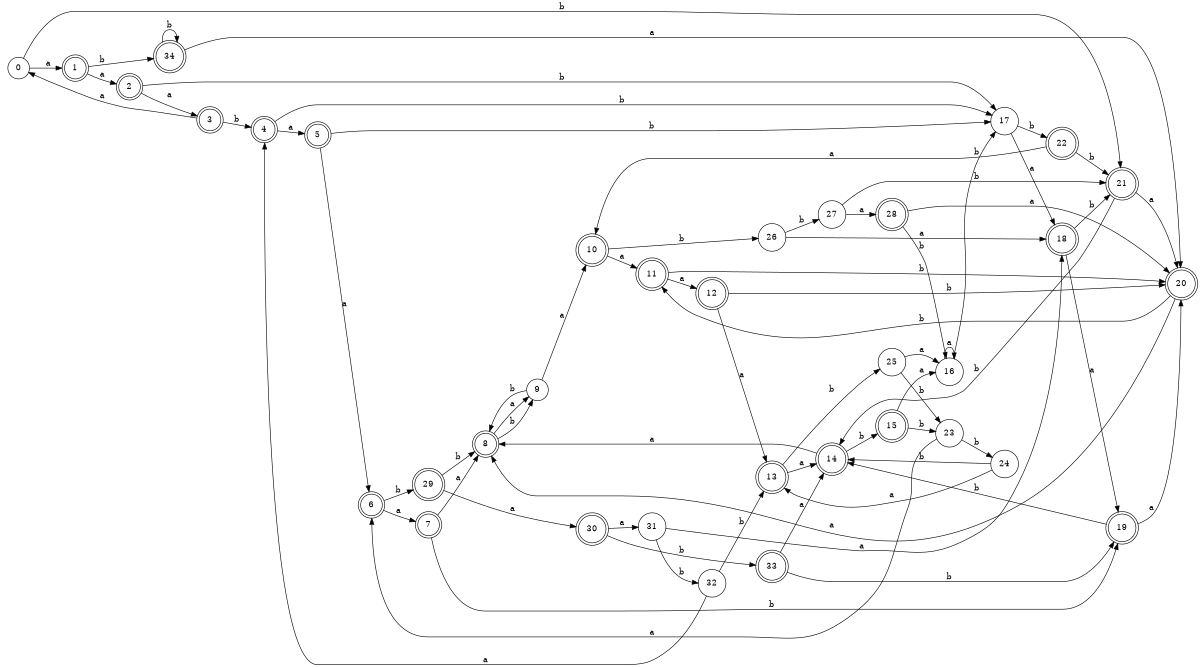 digraph n28_5 {
__start0 [label="" shape="none"];

rankdir=LR;
size="8,5";

s0 [style="filled", color="black", fillcolor="white" shape="circle", label="0"];
s1 [style="rounded,filled", color="black", fillcolor="white" shape="doublecircle", label="1"];
s2 [style="rounded,filled", color="black", fillcolor="white" shape="doublecircle", label="2"];
s3 [style="rounded,filled", color="black", fillcolor="white" shape="doublecircle", label="3"];
s4 [style="rounded,filled", color="black", fillcolor="white" shape="doublecircle", label="4"];
s5 [style="rounded,filled", color="black", fillcolor="white" shape="doublecircle", label="5"];
s6 [style="rounded,filled", color="black", fillcolor="white" shape="doublecircle", label="6"];
s7 [style="rounded,filled", color="black", fillcolor="white" shape="doublecircle", label="7"];
s8 [style="rounded,filled", color="black", fillcolor="white" shape="doublecircle", label="8"];
s9 [style="filled", color="black", fillcolor="white" shape="circle", label="9"];
s10 [style="rounded,filled", color="black", fillcolor="white" shape="doublecircle", label="10"];
s11 [style="rounded,filled", color="black", fillcolor="white" shape="doublecircle", label="11"];
s12 [style="rounded,filled", color="black", fillcolor="white" shape="doublecircle", label="12"];
s13 [style="rounded,filled", color="black", fillcolor="white" shape="doublecircle", label="13"];
s14 [style="rounded,filled", color="black", fillcolor="white" shape="doublecircle", label="14"];
s15 [style="rounded,filled", color="black", fillcolor="white" shape="doublecircle", label="15"];
s16 [style="filled", color="black", fillcolor="white" shape="circle", label="16"];
s17 [style="filled", color="black", fillcolor="white" shape="circle", label="17"];
s18 [style="rounded,filled", color="black", fillcolor="white" shape="doublecircle", label="18"];
s19 [style="rounded,filled", color="black", fillcolor="white" shape="doublecircle", label="19"];
s20 [style="rounded,filled", color="black", fillcolor="white" shape="doublecircle", label="20"];
s21 [style="rounded,filled", color="black", fillcolor="white" shape="doublecircle", label="21"];
s22 [style="rounded,filled", color="black", fillcolor="white" shape="doublecircle", label="22"];
s23 [style="filled", color="black", fillcolor="white" shape="circle", label="23"];
s24 [style="filled", color="black", fillcolor="white" shape="circle", label="24"];
s25 [style="filled", color="black", fillcolor="white" shape="circle", label="25"];
s26 [style="filled", color="black", fillcolor="white" shape="circle", label="26"];
s27 [style="filled", color="black", fillcolor="white" shape="circle", label="27"];
s28 [style="rounded,filled", color="black", fillcolor="white" shape="doublecircle", label="28"];
s29 [style="rounded,filled", color="black", fillcolor="white" shape="doublecircle", label="29"];
s30 [style="rounded,filled", color="black", fillcolor="white" shape="doublecircle", label="30"];
s31 [style="filled", color="black", fillcolor="white" shape="circle", label="31"];
s32 [style="filled", color="black", fillcolor="white" shape="circle", label="32"];
s33 [style="rounded,filled", color="black", fillcolor="white" shape="doublecircle", label="33"];
s34 [style="rounded,filled", color="black", fillcolor="white" shape="doublecircle", label="34"];
s0 -> s1 [label="a"];
s0 -> s21 [label="b"];
s1 -> s2 [label="a"];
s1 -> s34 [label="b"];
s2 -> s3 [label="a"];
s2 -> s17 [label="b"];
s3 -> s0 [label="a"];
s3 -> s4 [label="b"];
s4 -> s5 [label="a"];
s4 -> s17 [label="b"];
s5 -> s6 [label="a"];
s5 -> s17 [label="b"];
s6 -> s7 [label="a"];
s6 -> s29 [label="b"];
s7 -> s8 [label="a"];
s7 -> s19 [label="b"];
s8 -> s9 [label="a"];
s8 -> s9 [label="b"];
s9 -> s10 [label="a"];
s9 -> s8 [label="b"];
s10 -> s11 [label="a"];
s10 -> s26 [label="b"];
s11 -> s12 [label="a"];
s11 -> s20 [label="b"];
s12 -> s13 [label="a"];
s12 -> s20 [label="b"];
s13 -> s14 [label="a"];
s13 -> s25 [label="b"];
s14 -> s8 [label="a"];
s14 -> s15 [label="b"];
s15 -> s16 [label="a"];
s15 -> s23 [label="b"];
s16 -> s16 [label="a"];
s16 -> s17 [label="b"];
s17 -> s18 [label="a"];
s17 -> s22 [label="b"];
s18 -> s19 [label="a"];
s18 -> s21 [label="b"];
s19 -> s20 [label="a"];
s19 -> s14 [label="b"];
s20 -> s8 [label="a"];
s20 -> s11 [label="b"];
s21 -> s20 [label="a"];
s21 -> s14 [label="b"];
s22 -> s10 [label="a"];
s22 -> s21 [label="b"];
s23 -> s6 [label="a"];
s23 -> s24 [label="b"];
s24 -> s13 [label="a"];
s24 -> s14 [label="b"];
s25 -> s16 [label="a"];
s25 -> s23 [label="b"];
s26 -> s18 [label="a"];
s26 -> s27 [label="b"];
s27 -> s28 [label="a"];
s27 -> s21 [label="b"];
s28 -> s20 [label="a"];
s28 -> s16 [label="b"];
s29 -> s30 [label="a"];
s29 -> s8 [label="b"];
s30 -> s31 [label="a"];
s30 -> s33 [label="b"];
s31 -> s18 [label="a"];
s31 -> s32 [label="b"];
s32 -> s4 [label="a"];
s32 -> s13 [label="b"];
s33 -> s14 [label="a"];
s33 -> s19 [label="b"];
s34 -> s20 [label="a"];
s34 -> s34 [label="b"];

}